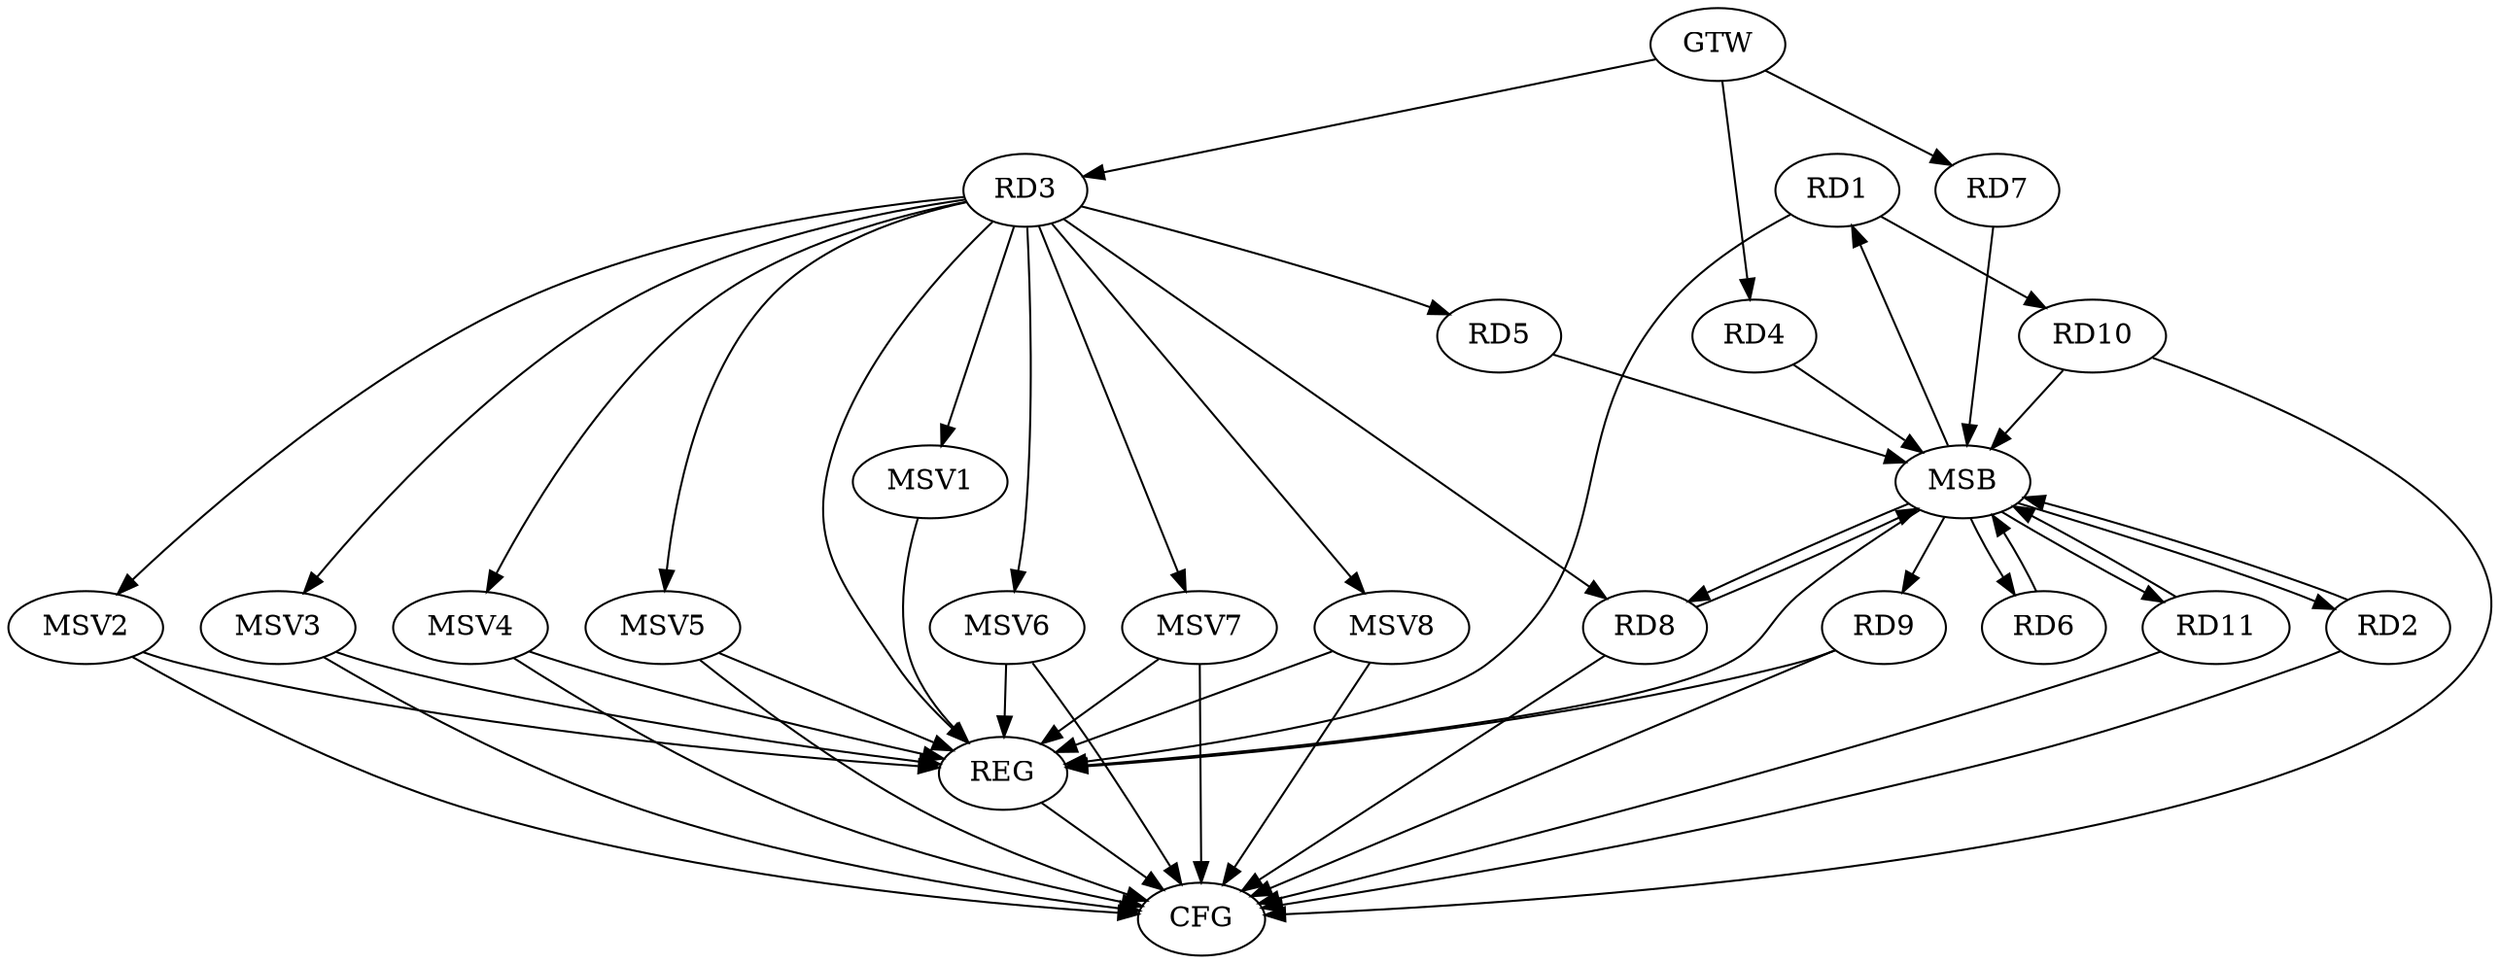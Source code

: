 strict digraph G {
  RD1 [ label="RD1" ];
  RD2 [ label="RD2" ];
  RD3 [ label="RD3" ];
  RD4 [ label="RD4" ];
  RD5 [ label="RD5" ];
  RD6 [ label="RD6" ];
  RD7 [ label="RD7" ];
  RD8 [ label="RD8" ];
  RD9 [ label="RD9" ];
  RD10 [ label="RD10" ];
  RD11 [ label="RD11" ];
  GTW [ label="GTW" ];
  REG [ label="REG" ];
  MSB [ label="MSB" ];
  CFG [ label="CFG" ];
  MSV1 [ label="MSV1" ];
  MSV2 [ label="MSV2" ];
  MSV3 [ label="MSV3" ];
  MSV4 [ label="MSV4" ];
  MSV5 [ label="MSV5" ];
  MSV6 [ label="MSV6" ];
  MSV7 [ label="MSV7" ];
  MSV8 [ label="MSV8" ];
  RD1 -> RD10;
  RD3 -> RD5;
  RD3 -> RD8;
  GTW -> RD3;
  GTW -> RD4;
  GTW -> RD7;
  RD1 -> REG;
  RD3 -> REG;
  RD9 -> REG;
  RD2 -> MSB;
  MSB -> REG;
  RD4 -> MSB;
  RD5 -> MSB;
  MSB -> RD1;
  RD6 -> MSB;
  MSB -> RD9;
  RD7 -> MSB;
  RD8 -> MSB;
  MSB -> RD11;
  RD10 -> MSB;
  MSB -> RD2;
  MSB -> RD6;
  RD11 -> MSB;
  MSB -> RD8;
  RD2 -> CFG;
  RD9 -> CFG;
  RD8 -> CFG;
  RD11 -> CFG;
  RD10 -> CFG;
  REG -> CFG;
  RD3 -> MSV1;
  MSV1 -> REG;
  RD3 -> MSV2;
  MSV2 -> REG;
  MSV2 -> CFG;
  RD3 -> MSV3;
  MSV3 -> REG;
  MSV3 -> CFG;
  RD3 -> MSV4;
  MSV4 -> REG;
  MSV4 -> CFG;
  RD3 -> MSV5;
  RD3 -> MSV6;
  MSV5 -> REG;
  MSV5 -> CFG;
  MSV6 -> REG;
  MSV6 -> CFG;
  RD3 -> MSV7;
  MSV7 -> REG;
  MSV7 -> CFG;
  RD3 -> MSV8;
  MSV8 -> REG;
  MSV8 -> CFG;
}
